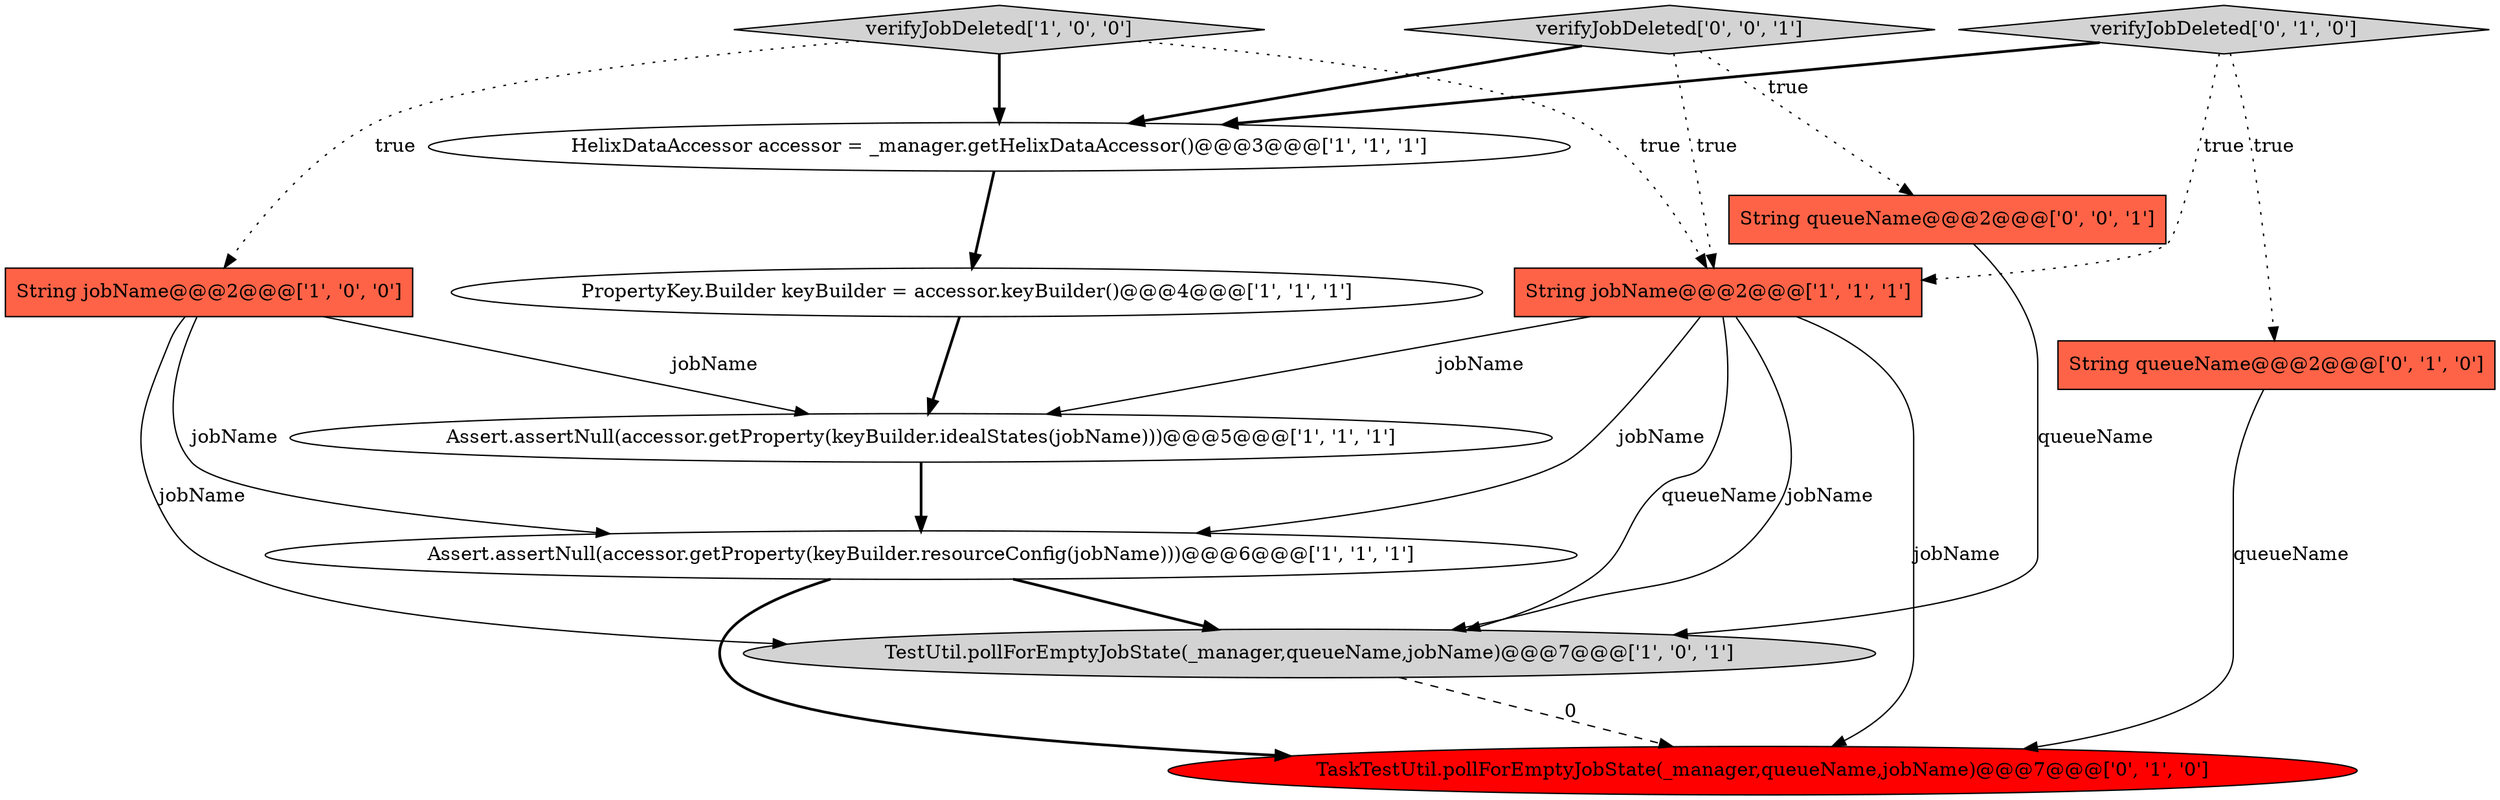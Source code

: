 digraph {
6 [style = filled, label = "verifyJobDeleted['1', '0', '0']", fillcolor = lightgray, shape = diamond image = "AAA0AAABBB1BBB"];
8 [style = filled, label = "verifyJobDeleted['0', '1', '0']", fillcolor = lightgray, shape = diamond image = "AAA0AAABBB2BBB"];
2 [style = filled, label = "Assert.assertNull(accessor.getProperty(keyBuilder.resourceConfig(jobName)))@@@6@@@['1', '1', '1']", fillcolor = white, shape = ellipse image = "AAA0AAABBB1BBB"];
11 [style = filled, label = "String queueName@@@2@@@['0', '0', '1']", fillcolor = tomato, shape = box image = "AAA0AAABBB3BBB"];
9 [style = filled, label = "TaskTestUtil.pollForEmptyJobState(_manager,queueName,jobName)@@@7@@@['0', '1', '0']", fillcolor = red, shape = ellipse image = "AAA1AAABBB2BBB"];
0 [style = filled, label = "TestUtil.pollForEmptyJobState(_manager,queueName,jobName)@@@7@@@['1', '0', '1']", fillcolor = lightgray, shape = ellipse image = "AAA0AAABBB1BBB"];
7 [style = filled, label = "String jobName@@@2@@@['1', '1', '1']", fillcolor = tomato, shape = box image = "AAA0AAABBB1BBB"];
1 [style = filled, label = "PropertyKey.Builder keyBuilder = accessor.keyBuilder()@@@4@@@['1', '1', '1']", fillcolor = white, shape = ellipse image = "AAA0AAABBB1BBB"];
10 [style = filled, label = "String queueName@@@2@@@['0', '1', '0']", fillcolor = tomato, shape = box image = "AAA0AAABBB2BBB"];
12 [style = filled, label = "verifyJobDeleted['0', '0', '1']", fillcolor = lightgray, shape = diamond image = "AAA0AAABBB3BBB"];
4 [style = filled, label = "HelixDataAccessor accessor = _manager.getHelixDataAccessor()@@@3@@@['1', '1', '1']", fillcolor = white, shape = ellipse image = "AAA0AAABBB1BBB"];
3 [style = filled, label = "Assert.assertNull(accessor.getProperty(keyBuilder.idealStates(jobName)))@@@5@@@['1', '1', '1']", fillcolor = white, shape = ellipse image = "AAA0AAABBB1BBB"];
5 [style = filled, label = "String jobName@@@2@@@['1', '0', '0']", fillcolor = tomato, shape = box image = "AAA0AAABBB1BBB"];
7->9 [style = solid, label="jobName"];
1->3 [style = bold, label=""];
7->0 [style = solid, label="queueName"];
10->9 [style = solid, label="queueName"];
8->7 [style = dotted, label="true"];
2->9 [style = bold, label=""];
8->10 [style = dotted, label="true"];
7->0 [style = solid, label="jobName"];
12->11 [style = dotted, label="true"];
5->2 [style = solid, label="jobName"];
6->4 [style = bold, label=""];
2->0 [style = bold, label=""];
3->2 [style = bold, label=""];
12->4 [style = bold, label=""];
5->0 [style = solid, label="jobName"];
7->2 [style = solid, label="jobName"];
6->7 [style = dotted, label="true"];
4->1 [style = bold, label=""];
8->4 [style = bold, label=""];
0->9 [style = dashed, label="0"];
5->3 [style = solid, label="jobName"];
11->0 [style = solid, label="queueName"];
12->7 [style = dotted, label="true"];
6->5 [style = dotted, label="true"];
7->3 [style = solid, label="jobName"];
}
